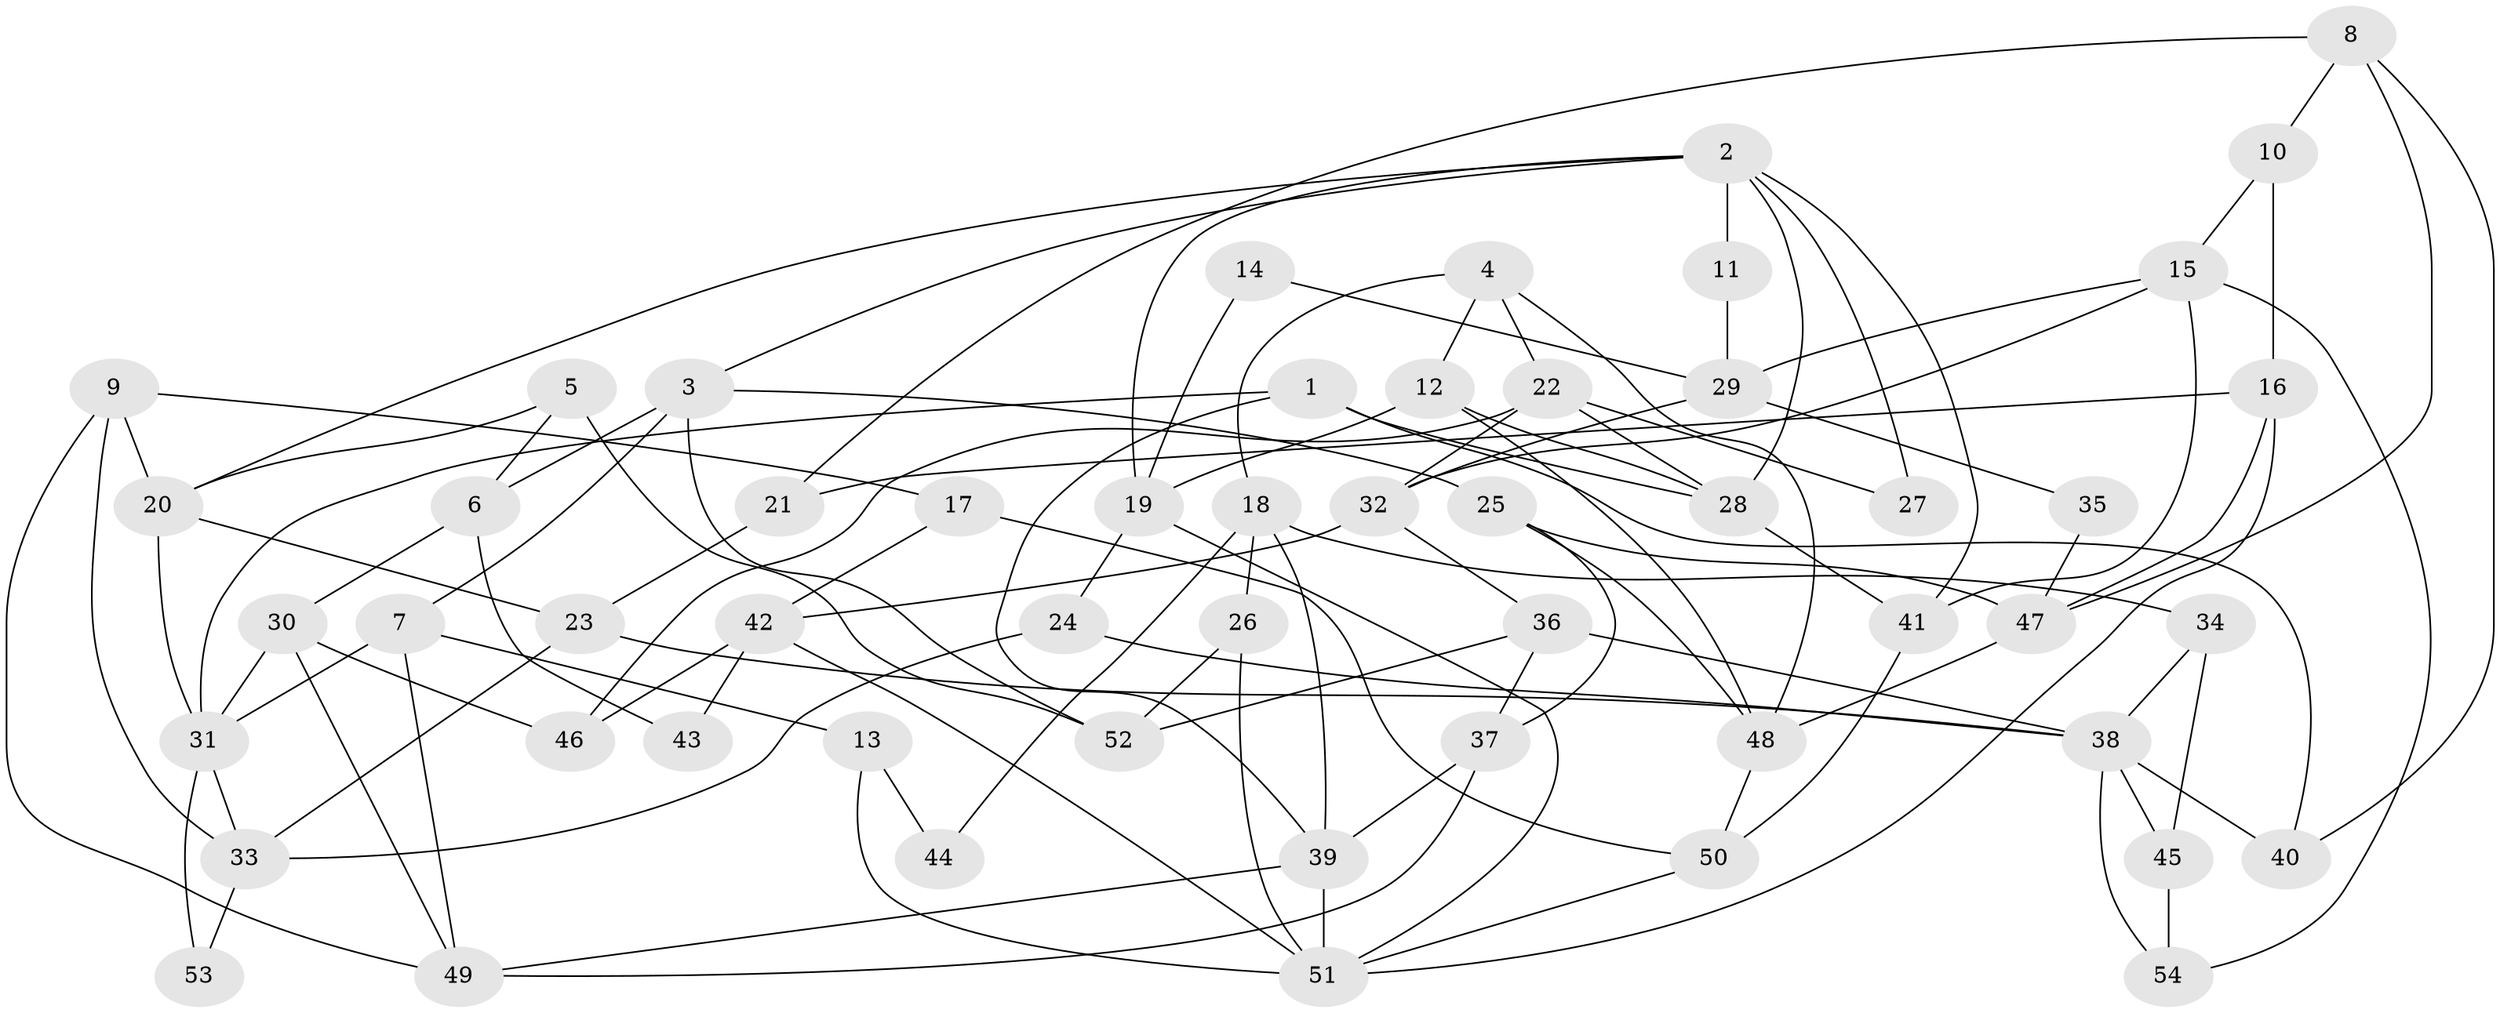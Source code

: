 // Generated by graph-tools (version 1.1) at 2025/50/03/09/25 03:50:11]
// undirected, 54 vertices, 108 edges
graph export_dot {
graph [start="1"]
  node [color=gray90,style=filled];
  1;
  2;
  3;
  4;
  5;
  6;
  7;
  8;
  9;
  10;
  11;
  12;
  13;
  14;
  15;
  16;
  17;
  18;
  19;
  20;
  21;
  22;
  23;
  24;
  25;
  26;
  27;
  28;
  29;
  30;
  31;
  32;
  33;
  34;
  35;
  36;
  37;
  38;
  39;
  40;
  41;
  42;
  43;
  44;
  45;
  46;
  47;
  48;
  49;
  50;
  51;
  52;
  53;
  54;
  1 -- 31;
  1 -- 28;
  1 -- 39;
  1 -- 40;
  2 -- 41;
  2 -- 3;
  2 -- 11;
  2 -- 19;
  2 -- 20;
  2 -- 27;
  2 -- 28;
  3 -- 6;
  3 -- 52;
  3 -- 7;
  3 -- 25;
  4 -- 48;
  4 -- 18;
  4 -- 12;
  4 -- 22;
  5 -- 52;
  5 -- 20;
  5 -- 6;
  6 -- 30;
  6 -- 43;
  7 -- 49;
  7 -- 13;
  7 -- 31;
  8 -- 40;
  8 -- 47;
  8 -- 10;
  8 -- 21;
  9 -- 20;
  9 -- 17;
  9 -- 33;
  9 -- 49;
  10 -- 15;
  10 -- 16;
  11 -- 29;
  12 -- 19;
  12 -- 28;
  12 -- 48;
  13 -- 51;
  13 -- 44;
  14 -- 19;
  14 -- 29;
  15 -- 41;
  15 -- 32;
  15 -- 29;
  15 -- 54;
  16 -- 51;
  16 -- 21;
  16 -- 47;
  17 -- 50;
  17 -- 42;
  18 -- 39;
  18 -- 34;
  18 -- 26;
  18 -- 44;
  19 -- 51;
  19 -- 24;
  20 -- 31;
  20 -- 23;
  21 -- 23;
  22 -- 28;
  22 -- 27;
  22 -- 32;
  22 -- 46;
  23 -- 33;
  23 -- 38;
  24 -- 33;
  24 -- 38;
  25 -- 48;
  25 -- 37;
  25 -- 47;
  26 -- 51;
  26 -- 52;
  28 -- 41;
  29 -- 32;
  29 -- 35;
  30 -- 49;
  30 -- 31;
  30 -- 46;
  31 -- 33;
  31 -- 53;
  32 -- 36;
  32 -- 42;
  33 -- 53;
  34 -- 45;
  34 -- 38;
  35 -- 47;
  36 -- 37;
  36 -- 38;
  36 -- 52;
  37 -- 39;
  37 -- 49;
  38 -- 40;
  38 -- 45;
  38 -- 54;
  39 -- 49;
  39 -- 51;
  41 -- 50;
  42 -- 46;
  42 -- 43;
  42 -- 51;
  45 -- 54;
  47 -- 48;
  48 -- 50;
  50 -- 51;
}
